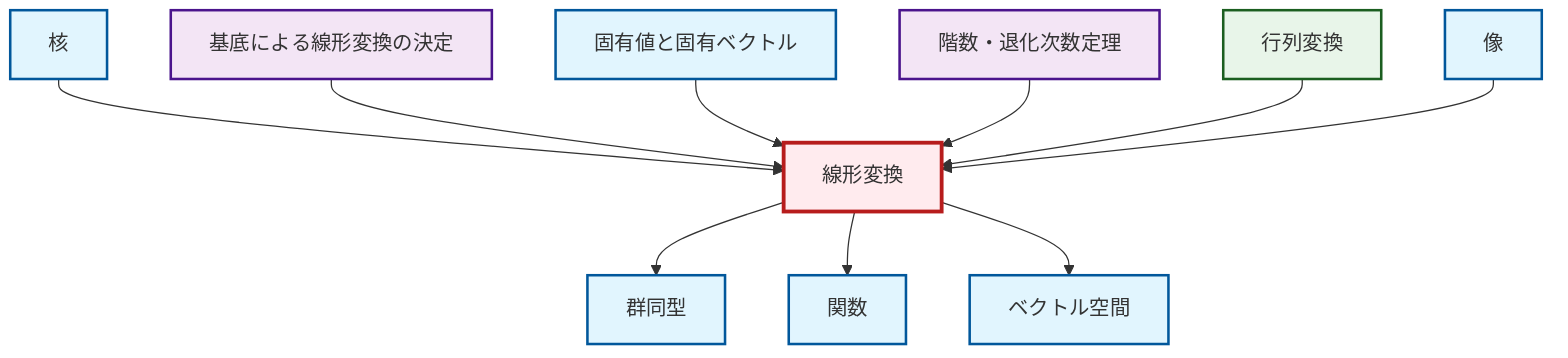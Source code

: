 graph TD
    classDef definition fill:#e1f5fe,stroke:#01579b,stroke-width:2px
    classDef theorem fill:#f3e5f5,stroke:#4a148c,stroke-width:2px
    classDef axiom fill:#fff3e0,stroke:#e65100,stroke-width:2px
    classDef example fill:#e8f5e9,stroke:#1b5e20,stroke-width:2px
    classDef current fill:#ffebee,stroke:#b71c1c,stroke-width:3px
    thm-rank-nullity["階数・退化次数定理"]:::theorem
    def-image["像"]:::definition
    def-function["関数"]:::definition
    def-eigenvalue-eigenvector["固有値と固有ベクトル"]:::definition
    def-linear-transformation["線形変換"]:::definition
    def-vector-space["ベクトル空間"]:::definition
    thm-linear-transformation-basis["基底による線形変換の決定"]:::theorem
    def-kernel["核"]:::definition
    def-isomorphism["群同型"]:::definition
    ex-matrix-transformation["行列変換"]:::example
    def-kernel --> def-linear-transformation
    def-linear-transformation --> def-isomorphism
    def-linear-transformation --> def-function
    thm-linear-transformation-basis --> def-linear-transformation
    def-eigenvalue-eigenvector --> def-linear-transformation
    thm-rank-nullity --> def-linear-transformation
    ex-matrix-transformation --> def-linear-transformation
    def-image --> def-linear-transformation
    def-linear-transformation --> def-vector-space
    class def-linear-transformation current